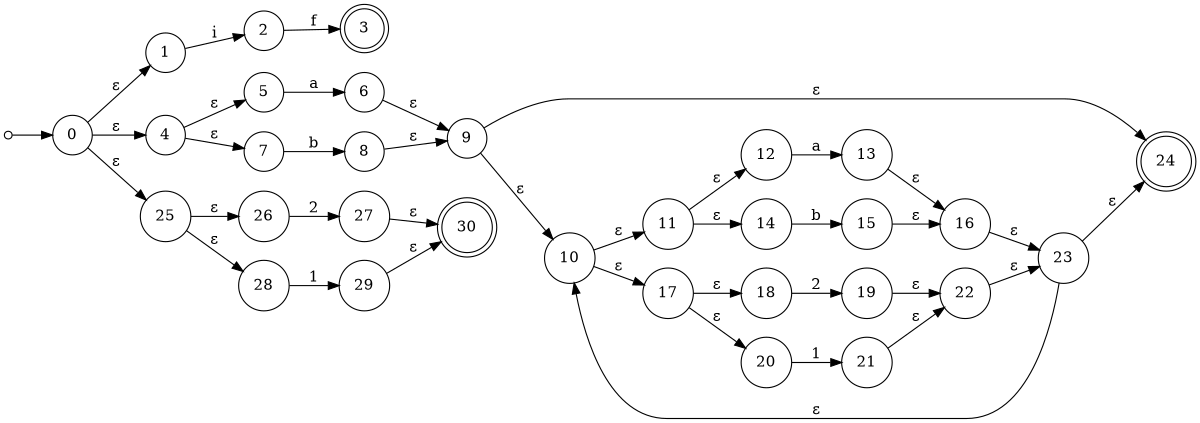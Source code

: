 digraph {
	rankdir=LR size="8,5"
	node [shape=doublecircle]
	24
	3
	30
	node [shape=circle]
	start [label="" height=0.1 width=0.1]
	start -> 0 [label=""]
	1 -> 2 [label=i]
	2 -> 3 [label=f]
	0 -> 1 [label="ε"]
	4 -> 5 [label="ε"]
	4 -> 7 [label="ε"]
	5 -> 6 [label=a]
	7 -> 8 [label=b]
	6 -> 9 [label="ε"]
	8 -> 9 [label="ε"]
	9 -> 10 [label="ε"]
	9 -> 24 [label="ε"]
	10 -> 11 [label="ε"]
	10 -> 17 [label="ε"]
	11 -> 12 [label="ε"]
	11 -> 14 [label="ε"]
	12 -> 13 [label=a]
	14 -> 15 [label=b]
	13 -> 16 [label="ε"]
	15 -> 16 [label="ε"]
	17 -> 18 [label="ε"]
	17 -> 20 [label="ε"]
	18 -> 19 [label=2]
	20 -> 21 [label=1]
	19 -> 22 [label="ε"]
	21 -> 22 [label="ε"]
	16 -> 23 [label="ε"]
	22 -> 23 [label="ε"]
	23 -> 10 [label="ε"]
	23 -> 24 [label="ε"]
	0 -> 4 [label="ε"]
	25 -> 26 [label="ε"]
	25 -> 28 [label="ε"]
	26 -> 27 [label=2]
	28 -> 29 [label=1]
	27 -> 30 [label="ε"]
	29 -> 30 [label="ε"]
	0 -> 25 [label="ε"]
}
